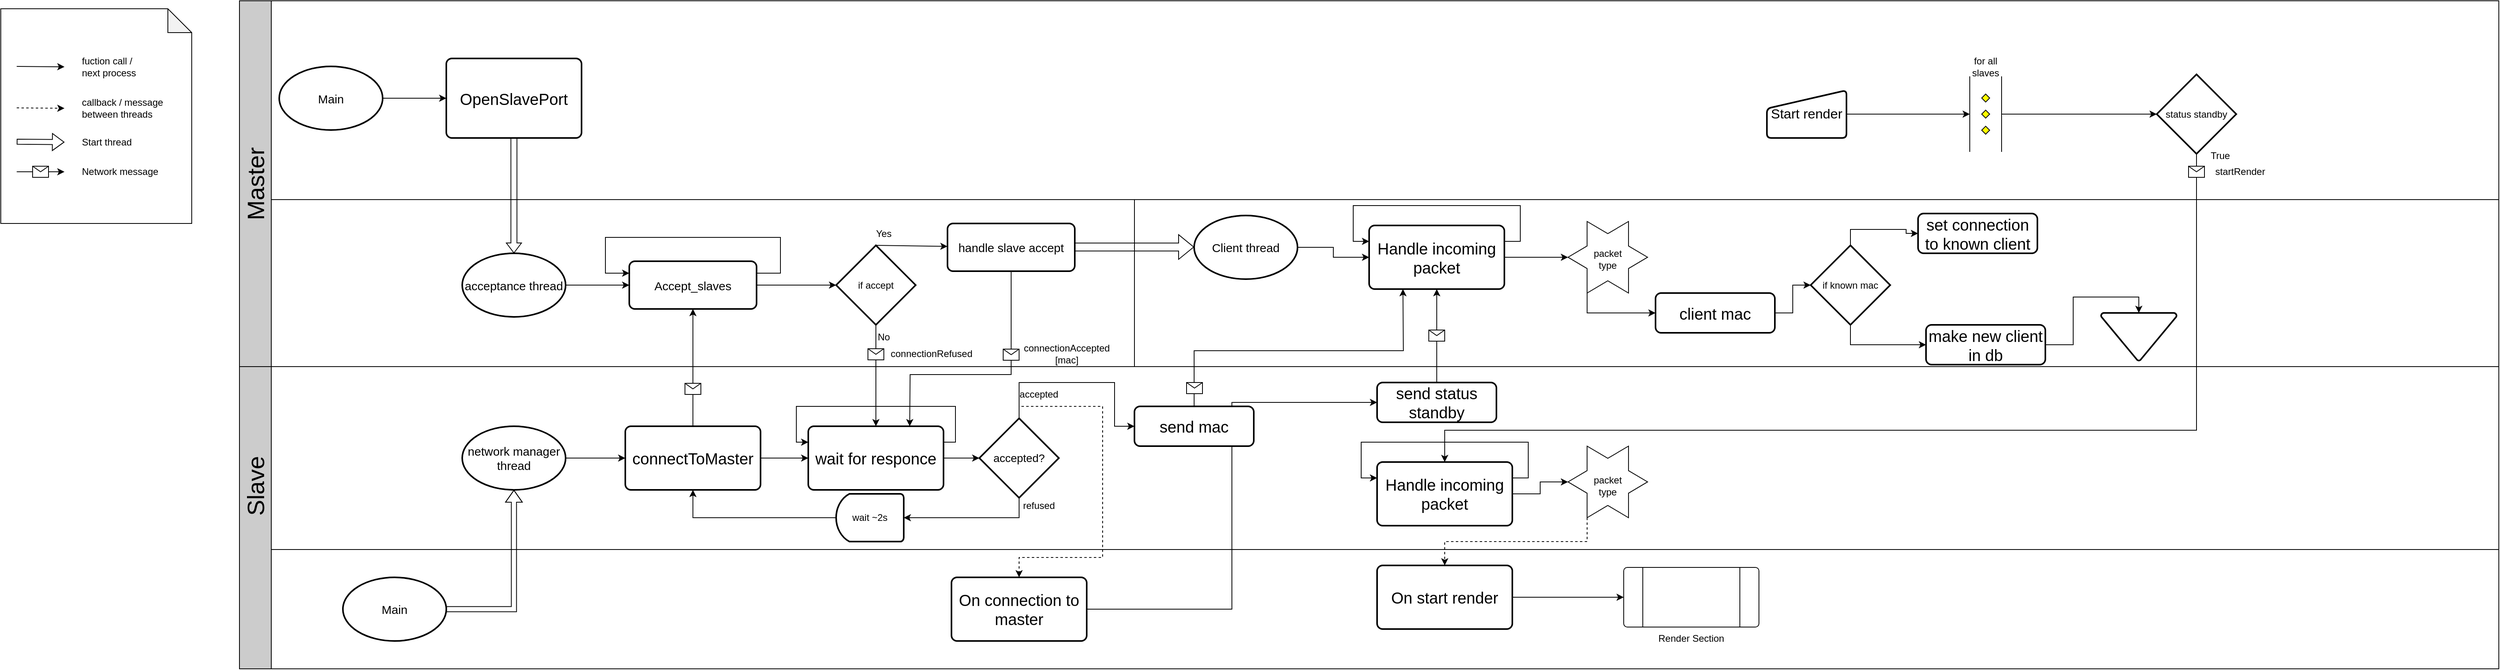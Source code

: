 <mxfile version="24.7.1" type="device">
  <diagram id="prtHgNgQTEPvFCAcTncT" name="Page-1">
    <mxGraphModel dx="3000" dy="1514" grid="1" gridSize="10" guides="1" tooltips="1" connect="1" arrows="1" fold="1" page="1" pageScale="1" pageWidth="1600" pageHeight="900" math="0" shadow="0">
      <root>
        <mxCell id="0" />
        <mxCell id="1" parent="0" />
        <mxCell id="FK0lxCe26ej1Pc23t5L4-82" value="" style="rounded=0;whiteSpace=wrap;html=1;" parent="1" vertex="1">
          <mxGeometry x="380" y="490" width="2800" height="230" as="geometry" />
        </mxCell>
        <mxCell id="FK0lxCe26ej1Pc23t5L4-7" value="" style="rounded=0;whiteSpace=wrap;html=1;labelBackgroundColor=none;fillColor=#CCCCCC;" parent="1" vertex="1">
          <mxGeometry x="340" y="490" width="40" height="380" as="geometry" />
        </mxCell>
        <mxCell id="FK0lxCe26ej1Pc23t5L4-6" value="" style="rounded=0;whiteSpace=wrap;html=1;labelBackgroundColor=none;fillColor=#CCCCCC;" parent="1" vertex="1">
          <mxGeometry x="340" y="30" width="40" height="460" as="geometry" />
        </mxCell>
        <mxCell id="FK0lxCe26ej1Pc23t5L4-1" value="" style="rounded=0;whiteSpace=wrap;html=1;" parent="1" vertex="1">
          <mxGeometry x="380" y="280" width="2035" height="210" as="geometry" />
        </mxCell>
        <mxCell id="FK0lxCe26ej1Pc23t5L4-110" value="" style="rounded=0;whiteSpace=wrap;html=1;" parent="1" vertex="1">
          <mxGeometry x="1465" y="280" width="1715" height="210" as="geometry" />
        </mxCell>
        <mxCell id="FK0lxCe26ej1Pc23t5L4-2" value="" style="rounded=0;whiteSpace=wrap;html=1;" parent="1" vertex="1">
          <mxGeometry x="380" y="720" width="2800" height="150" as="geometry" />
        </mxCell>
        <mxCell id="FK0lxCe26ej1Pc23t5L4-3" value="Master" style="text;html=1;align=center;verticalAlign=middle;whiteSpace=wrap;rounded=0;rotation=-90;fontSize=30;" parent="1" vertex="1">
          <mxGeometry x="310" y="245" width="100" height="30" as="geometry" />
        </mxCell>
        <mxCell id="FK0lxCe26ej1Pc23t5L4-4" value="Slave" style="text;html=1;align=center;verticalAlign=middle;whiteSpace=wrap;rounded=0;rotation=-90;fontSize=30;" parent="1" vertex="1">
          <mxGeometry x="310" y="625" width="100" height="30" as="geometry" />
        </mxCell>
        <mxCell id="FK0lxCe26ej1Pc23t5L4-18" value="connectToMaster" style="rounded=1;whiteSpace=wrap;html=1;absoluteArcSize=1;arcSize=14;strokeWidth=2;fontSize=20;" parent="1" vertex="1">
          <mxGeometry x="825" y="565" width="170" height="80" as="geometry" />
        </mxCell>
        <mxCell id="FK0lxCe26ej1Pc23t5L4-20" value="" style="rounded=0;whiteSpace=wrap;html=1;" parent="1" vertex="1">
          <mxGeometry x="380" y="30" width="2800" height="250" as="geometry" />
        </mxCell>
        <mxCell id="FK0lxCe26ej1Pc23t5L4-17" value="OpenSlavePort" style="rounded=1;whiteSpace=wrap;html=1;absoluteArcSize=1;arcSize=14;strokeWidth=2;fontSize=20;" parent="1" vertex="1">
          <mxGeometry x="600" y="102.5" width="170" height="100" as="geometry" />
        </mxCell>
        <mxCell id="FK0lxCe26ej1Pc23t5L4-22" value="&lt;font style=&quot;font-size: 15px;&quot;&gt;acceptance thread&lt;/font&gt;" style="strokeWidth=2;html=1;shape=mxgraph.flowchart.start_1;whiteSpace=wrap;" parent="1" vertex="1">
          <mxGeometry x="620" y="347.5" width="130" height="80" as="geometry" />
        </mxCell>
        <mxCell id="FK0lxCe26ej1Pc23t5L4-23" value="" style="endArrow=classic;html=1;rounded=0;exitX=0.5;exitY=0;exitDx=0;exitDy=0;entryX=0.5;entryY=1;entryDx=0;entryDy=0;" parent="1" source="FK0lxCe26ej1Pc23t5L4-18" target="FK0lxCe26ej1Pc23t5L4-26" edge="1">
          <mxGeometry relative="1" as="geometry">
            <mxPoint x="1310" y="257.5" as="sourcePoint" />
            <mxPoint x="1410" y="257.5" as="targetPoint" />
          </mxGeometry>
        </mxCell>
        <mxCell id="FK0lxCe26ej1Pc23t5L4-24" value="" style="shape=message;html=1;outlineConnect=0;" parent="FK0lxCe26ej1Pc23t5L4-23" vertex="1">
          <mxGeometry width="20" height="14" relative="1" as="geometry">
            <mxPoint x="-10" y="20" as="offset" />
          </mxGeometry>
        </mxCell>
        <mxCell id="FK0lxCe26ej1Pc23t5L4-26" value="&lt;span style=&quot;font-size: 15px;&quot;&gt;Accept_slaves&lt;/span&gt;" style="rounded=1;whiteSpace=wrap;html=1;absoluteArcSize=1;arcSize=14;strokeWidth=2;" parent="1" vertex="1">
          <mxGeometry x="830" y="357.5" width="160" height="60" as="geometry" />
        </mxCell>
        <mxCell id="FK0lxCe26ej1Pc23t5L4-27" value="" style="endArrow=classic;html=1;rounded=0;exitX=1;exitY=0.5;exitDx=0;exitDy=0;exitPerimeter=0;" parent="1" source="FK0lxCe26ej1Pc23t5L4-22" target="FK0lxCe26ej1Pc23t5L4-26" edge="1">
          <mxGeometry width="50" height="50" relative="1" as="geometry">
            <mxPoint x="1540" y="347.5" as="sourcePoint" />
            <mxPoint x="810" y="387.5" as="targetPoint" />
          </mxGeometry>
        </mxCell>
        <mxCell id="FK0lxCe26ej1Pc23t5L4-28" value="" style="endArrow=classic;html=1;rounded=0;exitX=1;exitY=0.25;exitDx=0;exitDy=0;entryX=0;entryY=0.25;entryDx=0;entryDy=0;" parent="1" source="FK0lxCe26ej1Pc23t5L4-26" target="FK0lxCe26ej1Pc23t5L4-26" edge="1">
          <mxGeometry width="50" height="50" relative="1" as="geometry">
            <mxPoint x="1150" y="397.5" as="sourcePoint" />
            <mxPoint x="1200" y="347.5" as="targetPoint" />
            <Array as="points">
              <mxPoint x="1020" y="372.5" />
              <mxPoint x="1020" y="327.5" />
              <mxPoint x="800" y="327.5" />
              <mxPoint x="800" y="372.5" />
            </Array>
          </mxGeometry>
        </mxCell>
        <mxCell id="FK0lxCe26ej1Pc23t5L4-29" value="" style="shape=flexArrow;endArrow=classic;html=1;rounded=0;exitX=0.5;exitY=1;exitDx=0;exitDy=0;entryX=0.5;entryY=0;entryDx=0;entryDy=0;entryPerimeter=0;width=7.586;endSize=3.821;endWidth=10.44;" parent="1" source="FK0lxCe26ej1Pc23t5L4-17" target="FK0lxCe26ej1Pc23t5L4-22" edge="1">
          <mxGeometry width="50" height="50" relative="1" as="geometry">
            <mxPoint x="1170" y="397.5" as="sourcePoint" />
            <mxPoint x="1220" y="347.5" as="targetPoint" />
          </mxGeometry>
        </mxCell>
        <mxCell id="FK0lxCe26ej1Pc23t5L4-31" value="if accept" style="strokeWidth=2;html=1;shape=mxgraph.flowchart.decision;whiteSpace=wrap;" parent="1" vertex="1">
          <mxGeometry x="1090" y="337.5" width="100" height="100" as="geometry" />
        </mxCell>
        <mxCell id="FK0lxCe26ej1Pc23t5L4-32" value="" style="endArrow=classic;html=1;rounded=0;exitX=1;exitY=0.5;exitDx=0;exitDy=0;entryX=0;entryY=0.5;entryDx=0;entryDy=0;entryPerimeter=0;" parent="1" source="FK0lxCe26ej1Pc23t5L4-26" target="FK0lxCe26ej1Pc23t5L4-31" edge="1">
          <mxGeometry width="50" height="50" relative="1" as="geometry">
            <mxPoint x="1170" y="397.5" as="sourcePoint" />
            <mxPoint x="1220" y="347.5" as="targetPoint" />
          </mxGeometry>
        </mxCell>
        <mxCell id="FK0lxCe26ej1Pc23t5L4-130" style="edgeStyle=orthogonalEdgeStyle;rounded=0;orthogonalLoop=1;jettySize=auto;html=1;exitX=1;exitY=0.5;exitDx=0;exitDy=0;exitPerimeter=0;entryX=0;entryY=0.5;entryDx=0;entryDy=0;" parent="1" source="FK0lxCe26ej1Pc23t5L4-35" target="FK0lxCe26ej1Pc23t5L4-147" edge="1">
          <mxGeometry relative="1" as="geometry">
            <mxPoint x="1700" y="340" as="targetPoint" />
          </mxGeometry>
        </mxCell>
        <mxCell id="FK0lxCe26ej1Pc23t5L4-35" value="&lt;font style=&quot;font-size: 15px;&quot;&gt;Client thread&lt;/font&gt;" style="strokeWidth=2;html=1;shape=mxgraph.flowchart.start_1;whiteSpace=wrap;" parent="1" vertex="1">
          <mxGeometry x="1540" y="300" width="130" height="80" as="geometry" />
        </mxCell>
        <mxCell id="FK0lxCe26ej1Pc23t5L4-38" value="Yes" style="text;html=1;align=center;verticalAlign=middle;whiteSpace=wrap;rounded=0;" parent="1" vertex="1">
          <mxGeometry x="1120" y="307.5" width="60" height="30" as="geometry" />
        </mxCell>
        <mxCell id="FK0lxCe26ej1Pc23t5L4-39" value="No" style="text;html=1;align=center;verticalAlign=middle;whiteSpace=wrap;rounded=0;" parent="1" vertex="1">
          <mxGeometry x="1120" y="437.5" width="60" height="30" as="geometry" />
        </mxCell>
        <mxCell id="FK0lxCe26ej1Pc23t5L4-40" value="" style="endArrow=classic;html=1;rounded=0;exitX=0.5;exitY=1;exitDx=0;exitDy=0;exitPerimeter=0;" parent="1" source="FK0lxCe26ej1Pc23t5L4-31" target="FK0lxCe26ej1Pc23t5L4-89" edge="1">
          <mxGeometry relative="1" as="geometry">
            <mxPoint x="1150" y="397.5" as="sourcePoint" />
            <mxPoint x="1112.727" y="487.5" as="targetPoint" />
          </mxGeometry>
        </mxCell>
        <mxCell id="FK0lxCe26ej1Pc23t5L4-41" value="" style="shape=message;html=1;outlineConnect=0;" parent="FK0lxCe26ej1Pc23t5L4-40" vertex="1">
          <mxGeometry width="20" height="14" relative="1" as="geometry">
            <mxPoint x="-10" y="-34" as="offset" />
          </mxGeometry>
        </mxCell>
        <mxCell id="FK0lxCe26ej1Pc23t5L4-43" value="&lt;font style=&quot;font-size: 15px;&quot;&gt;Main&lt;/font&gt;" style="strokeWidth=2;html=1;shape=mxgraph.flowchart.start_1;whiteSpace=wrap;" parent="1" vertex="1">
          <mxGeometry x="470" y="755" width="130" height="80" as="geometry" />
        </mxCell>
        <mxCell id="FK0lxCe26ej1Pc23t5L4-44" value="&lt;font style=&quot;font-size: 15px;&quot;&gt;Main&lt;/font&gt;" style="strokeWidth=2;html=1;shape=mxgraph.flowchart.start_1;whiteSpace=wrap;" parent="1" vertex="1">
          <mxGeometry x="390" y="112.5" width="130" height="80" as="geometry" />
        </mxCell>
        <mxCell id="FK0lxCe26ej1Pc23t5L4-45" value="" style="endArrow=classic;html=1;rounded=0;exitX=1;exitY=0.5;exitDx=0;exitDy=0;exitPerimeter=0;entryX=0;entryY=0.5;entryDx=0;entryDy=0;" parent="1" source="FK0lxCe26ej1Pc23t5L4-44" target="FK0lxCe26ej1Pc23t5L4-17" edge="1">
          <mxGeometry width="50" height="50" relative="1" as="geometry">
            <mxPoint x="570" y="152.5" as="sourcePoint" />
            <mxPoint x="1130" y="397.5" as="targetPoint" />
          </mxGeometry>
        </mxCell>
        <mxCell id="FK0lxCe26ej1Pc23t5L4-81" value="&lt;font style=&quot;font-size: 15px;&quot;&gt;network manager thread&lt;/font&gt;" style="strokeWidth=2;html=1;shape=mxgraph.flowchart.start_1;whiteSpace=wrap;" parent="1" vertex="1">
          <mxGeometry x="620" y="565" width="130" height="80" as="geometry" />
        </mxCell>
        <mxCell id="FK0lxCe26ej1Pc23t5L4-83" value="" style="endArrow=classic;html=1;rounded=0;exitX=1;exitY=0.5;exitDx=0;exitDy=0;exitPerimeter=0;" parent="1" source="FK0lxCe26ej1Pc23t5L4-81" target="FK0lxCe26ej1Pc23t5L4-18" edge="1">
          <mxGeometry width="50" height="50" relative="1" as="geometry">
            <mxPoint x="1070" y="560" as="sourcePoint" />
            <mxPoint x="1120" y="510" as="targetPoint" />
          </mxGeometry>
        </mxCell>
        <mxCell id="FK0lxCe26ej1Pc23t5L4-84" value="" style="shape=flexArrow;endArrow=classic;html=1;rounded=0;exitX=1;exitY=0.5;exitDx=0;exitDy=0;exitPerimeter=0;entryX=0.5;entryY=1;entryDx=0;entryDy=0;entryPerimeter=0;width=6.512;endSize=4.667;endWidth=13.566;" parent="1" source="FK0lxCe26ej1Pc23t5L4-43" target="FK0lxCe26ej1Pc23t5L4-81" edge="1">
          <mxGeometry width="50" height="50" relative="1" as="geometry">
            <mxPoint x="1070" y="560" as="sourcePoint" />
            <mxPoint x="1120" y="510" as="targetPoint" />
            <Array as="points">
              <mxPoint x="685" y="795" />
            </Array>
          </mxGeometry>
        </mxCell>
        <mxCell id="FK0lxCe26ej1Pc23t5L4-85" value="" style="endArrow=classic;html=1;rounded=0;exitX=0.5;exitY=0;exitDx=0;exitDy=0;exitPerimeter=0;" parent="1" source="FK0lxCe26ej1Pc23t5L4-31" target="FK0lxCe26ej1Pc23t5L4-86" edge="1">
          <mxGeometry width="50" height="50" relative="1" as="geometry">
            <mxPoint x="1070" y="490" as="sourcePoint" />
            <mxPoint x="1120" y="440" as="targetPoint" />
          </mxGeometry>
        </mxCell>
        <mxCell id="FK0lxCe26ej1Pc23t5L4-86" value="&lt;span style=&quot;font-size: 15px;&quot;&gt;handle slave accept&lt;/span&gt;" style="rounded=1;whiteSpace=wrap;html=1;absoluteArcSize=1;arcSize=14;strokeWidth=2;" parent="1" vertex="1">
          <mxGeometry x="1230" y="310" width="160" height="60" as="geometry" />
        </mxCell>
        <mxCell id="FK0lxCe26ej1Pc23t5L4-88" value="" style="endArrow=classic;html=1;rounded=0;exitX=1;exitY=0.5;exitDx=0;exitDy=0;entryX=0;entryY=0.5;entryDx=0;entryDy=0;" parent="1" source="FK0lxCe26ej1Pc23t5L4-18" target="FK0lxCe26ej1Pc23t5L4-89" edge="1">
          <mxGeometry width="50" height="50" relative="1" as="geometry">
            <mxPoint x="1070" y="490" as="sourcePoint" />
            <mxPoint x="1120" y="440" as="targetPoint" />
          </mxGeometry>
        </mxCell>
        <mxCell id="FK0lxCe26ej1Pc23t5L4-89" value="wait for responce" style="rounded=1;whiteSpace=wrap;html=1;absoluteArcSize=1;arcSize=14;strokeWidth=2;fontSize=20;" parent="1" vertex="1">
          <mxGeometry x="1055" y="565" width="170" height="80" as="geometry" />
        </mxCell>
        <mxCell id="FK0lxCe26ej1Pc23t5L4-90" value="connectionRefused" style="text;html=1;align=center;verticalAlign=middle;whiteSpace=wrap;rounded=0;" parent="1" vertex="1">
          <mxGeometry x="1155" y="457.5" width="110" height="32.5" as="geometry" />
        </mxCell>
        <mxCell id="FK0lxCe26ej1Pc23t5L4-91" value="" style="endArrow=classic;html=1;rounded=0;exitX=0.5;exitY=1;exitDx=0;exitDy=0;entryX=0.75;entryY=0;entryDx=0;entryDy=0;" parent="1" source="FK0lxCe26ej1Pc23t5L4-86" target="FK0lxCe26ej1Pc23t5L4-89" edge="1">
          <mxGeometry relative="1" as="geometry">
            <mxPoint x="1110" y="490" as="sourcePoint" />
            <mxPoint x="1210" y="490" as="targetPoint" />
            <Array as="points">
              <mxPoint x="1310" y="500" />
              <mxPoint x="1183" y="500" />
            </Array>
          </mxGeometry>
        </mxCell>
        <mxCell id="FK0lxCe26ej1Pc23t5L4-92" value="" style="shape=message;html=1;outlineConnect=0;" parent="FK0lxCe26ej1Pc23t5L4-91" vertex="1">
          <mxGeometry width="20" height="14" relative="1" as="geometry">
            <mxPoint x="21" y="-32" as="offset" />
          </mxGeometry>
        </mxCell>
        <mxCell id="FK0lxCe26ej1Pc23t5L4-93" value="connectionAccepted [mac]" style="text;html=1;align=center;verticalAlign=middle;whiteSpace=wrap;rounded=0;" parent="1" vertex="1">
          <mxGeometry x="1325" y="457.5" width="110" height="32.5" as="geometry" />
        </mxCell>
        <mxCell id="FK0lxCe26ej1Pc23t5L4-104" style="edgeStyle=orthogonalEdgeStyle;rounded=0;orthogonalLoop=1;jettySize=auto;html=1;exitX=0.5;exitY=1;exitDx=0;exitDy=0;exitPerimeter=0;" parent="1" source="FK0lxCe26ej1Pc23t5L4-94" target="FK0lxCe26ej1Pc23t5L4-103" edge="1">
          <mxGeometry relative="1" as="geometry" />
        </mxCell>
        <mxCell id="FK0lxCe26ej1Pc23t5L4-94" value="&lt;font style=&quot;font-size: 14px;&quot;&gt;accepted?&lt;/font&gt;" style="strokeWidth=2;html=1;shape=mxgraph.flowchart.decision;whiteSpace=wrap;" parent="1" vertex="1">
          <mxGeometry x="1270" y="555" width="100" height="100" as="geometry" />
        </mxCell>
        <mxCell id="FK0lxCe26ej1Pc23t5L4-98" style="edgeStyle=orthogonalEdgeStyle;rounded=0;orthogonalLoop=1;jettySize=auto;html=1;exitX=1;exitY=0.5;exitDx=0;exitDy=0;entryX=0;entryY=0.5;entryDx=0;entryDy=0;entryPerimeter=0;" parent="1" source="FK0lxCe26ej1Pc23t5L4-89" target="FK0lxCe26ej1Pc23t5L4-94" edge="1">
          <mxGeometry relative="1" as="geometry" />
        </mxCell>
        <mxCell id="FK0lxCe26ej1Pc23t5L4-100" value="accepted" style="text;html=1;align=center;verticalAlign=middle;whiteSpace=wrap;rounded=0;" parent="1" vertex="1">
          <mxGeometry x="1315" y="510" width="60" height="30" as="geometry" />
        </mxCell>
        <mxCell id="FK0lxCe26ej1Pc23t5L4-101" value="refused" style="text;html=1;align=center;verticalAlign=middle;whiteSpace=wrap;rounded=0;" parent="1" vertex="1">
          <mxGeometry x="1315" y="650" width="60" height="30" as="geometry" />
        </mxCell>
        <mxCell id="FK0lxCe26ej1Pc23t5L4-105" style="edgeStyle=orthogonalEdgeStyle;rounded=0;orthogonalLoop=1;jettySize=auto;html=1;exitX=1;exitY=0.5;exitDx=0;exitDy=0;exitPerimeter=0;entryX=0.5;entryY=1;entryDx=0;entryDy=0;" parent="1" source="FK0lxCe26ej1Pc23t5L4-103" target="FK0lxCe26ej1Pc23t5L4-18" edge="1">
          <mxGeometry relative="1" as="geometry" />
        </mxCell>
        <mxCell id="FK0lxCe26ej1Pc23t5L4-103" value="wait ~2s" style="strokeWidth=2;html=1;shape=mxgraph.flowchart.delay;whiteSpace=wrap;flipV=1;flipH=1;" parent="1" vertex="1">
          <mxGeometry x="1090" y="650" width="85" height="60" as="geometry" />
        </mxCell>
        <mxCell id="FK0lxCe26ej1Pc23t5L4-109" value="" style="shape=flexArrow;endArrow=classic;html=1;rounded=0;exitX=1;exitY=0.5;exitDx=0;exitDy=0;entryX=0;entryY=0.5;entryDx=0;entryDy=0;entryPerimeter=0;" parent="1" edge="1">
          <mxGeometry width="50" height="50" relative="1" as="geometry">
            <mxPoint x="1390.0" y="339.58" as="sourcePoint" />
            <mxPoint x="1540" y="339.58" as="targetPoint" />
          </mxGeometry>
        </mxCell>
        <mxCell id="FK0lxCe26ej1Pc23t5L4-112" value="" style="endArrow=classic;html=1;rounded=0;dashed=1;entryX=0.5;entryY=0;entryDx=0;entryDy=0;" parent="1" target="FK0lxCe26ej1Pc23t5L4-113" edge="1">
          <mxGeometry width="50" height="50" relative="1" as="geometry">
            <mxPoint x="1320" y="555" as="sourcePoint" />
            <mxPoint x="1370" y="505" as="targetPoint" />
            <Array as="points">
              <mxPoint x="1320" y="540" />
              <mxPoint x="1425" y="540" />
              <mxPoint x="1425" y="730" />
              <mxPoint x="1320" y="730" />
            </Array>
          </mxGeometry>
        </mxCell>
        <mxCell id="llkNwnZHCi1UfEM8DvJ5-8" style="edgeStyle=orthogonalEdgeStyle;rounded=0;orthogonalLoop=1;jettySize=auto;html=1;exitX=1;exitY=0.5;exitDx=0;exitDy=0;entryX=0;entryY=0.5;entryDx=0;entryDy=0;" edge="1" parent="1" source="FK0lxCe26ej1Pc23t5L4-113" target="FK0lxCe26ej1Pc23t5L4-143">
          <mxGeometry relative="1" as="geometry" />
        </mxCell>
        <mxCell id="FK0lxCe26ej1Pc23t5L4-113" value="On connection to master" style="rounded=1;whiteSpace=wrap;html=1;absoluteArcSize=1;arcSize=14;strokeWidth=2;fontSize=20;" parent="1" vertex="1">
          <mxGeometry x="1235" y="755" width="170" height="80" as="geometry" />
        </mxCell>
        <mxCell id="FK0lxCe26ej1Pc23t5L4-114" value="" style="shape=note;whiteSpace=wrap;html=1;backgroundOutline=1;darkOpacity=0.05;" parent="1" vertex="1">
          <mxGeometry x="40" y="40" width="240" height="270" as="geometry" />
        </mxCell>
        <mxCell id="FK0lxCe26ej1Pc23t5L4-115" value="" style="endArrow=classic;html=1;rounded=0;" parent="1" edge="1">
          <mxGeometry width="50" height="50" relative="1" as="geometry">
            <mxPoint x="60" y="112.5" as="sourcePoint" />
            <mxPoint x="120" y="113" as="targetPoint" />
          </mxGeometry>
        </mxCell>
        <mxCell id="FK0lxCe26ej1Pc23t5L4-116" value="fuction call / next process" style="text;html=1;align=left;verticalAlign=middle;whiteSpace=wrap;rounded=0;" parent="1" vertex="1">
          <mxGeometry x="140" y="97.5" width="80" height="30" as="geometry" />
        </mxCell>
        <mxCell id="FK0lxCe26ej1Pc23t5L4-117" value="" style="endArrow=classic;html=1;rounded=0;dashed=1;" parent="1" edge="1">
          <mxGeometry width="50" height="50" relative="1" as="geometry">
            <mxPoint x="60" y="164.66" as="sourcePoint" />
            <mxPoint x="120" y="165.16" as="targetPoint" />
          </mxGeometry>
        </mxCell>
        <mxCell id="FK0lxCe26ej1Pc23t5L4-118" value="callback / message between threads" style="text;html=1;align=left;verticalAlign=middle;whiteSpace=wrap;rounded=0;" parent="1" vertex="1">
          <mxGeometry x="140" y="150" width="120" height="30" as="geometry" />
        </mxCell>
        <mxCell id="FK0lxCe26ej1Pc23t5L4-119" value="" style="shape=flexArrow;endArrow=classic;html=1;rounded=0;width=6.4;endSize=4.552;endWidth=14.08;" parent="1" edge="1">
          <mxGeometry width="50" height="50" relative="1" as="geometry">
            <mxPoint x="60" y="207.22" as="sourcePoint" />
            <mxPoint x="120" y="207.72" as="targetPoint" />
          </mxGeometry>
        </mxCell>
        <mxCell id="FK0lxCe26ej1Pc23t5L4-120" value="Start thread" style="text;html=1;align=left;verticalAlign=middle;whiteSpace=wrap;rounded=0;" parent="1" vertex="1">
          <mxGeometry x="140" y="192.5" width="120" height="30" as="geometry" />
        </mxCell>
        <mxCell id="FK0lxCe26ej1Pc23t5L4-123" value="" style="endArrow=classic;html=1;rounded=0;" parent="1" edge="1">
          <mxGeometry relative="1" as="geometry">
            <mxPoint x="60" y="245" as="sourcePoint" />
            <mxPoint x="120" y="245" as="targetPoint" />
          </mxGeometry>
        </mxCell>
        <mxCell id="FK0lxCe26ej1Pc23t5L4-124" value="" style="shape=message;html=1;outlineConnect=0;" parent="FK0lxCe26ej1Pc23t5L4-123" vertex="1">
          <mxGeometry width="20" height="14" relative="1" as="geometry">
            <mxPoint x="-10" y="-7" as="offset" />
          </mxGeometry>
        </mxCell>
        <mxCell id="FK0lxCe26ej1Pc23t5L4-125" value="Network message" style="text;html=1;align=left;verticalAlign=middle;whiteSpace=wrap;rounded=0;" parent="1" vertex="1">
          <mxGeometry x="140" y="230" width="120" height="30" as="geometry" />
        </mxCell>
        <mxCell id="FK0lxCe26ej1Pc23t5L4-133" value="Handle incoming packet" style="rounded=1;whiteSpace=wrap;html=1;absoluteArcSize=1;arcSize=14;strokeWidth=2;fontSize=20;" parent="1" vertex="1">
          <mxGeometry x="1770" y="610" width="170" height="80" as="geometry" />
        </mxCell>
        <mxCell id="FK0lxCe26ej1Pc23t5L4-134" style="edgeStyle=orthogonalEdgeStyle;rounded=0;orthogonalLoop=1;jettySize=auto;html=1;exitX=1;exitY=0.25;exitDx=0;exitDy=0;entryX=0;entryY=0.25;entryDx=0;entryDy=0;" parent="1" source="FK0lxCe26ej1Pc23t5L4-89" target="FK0lxCe26ej1Pc23t5L4-89" edge="1">
          <mxGeometry relative="1" as="geometry">
            <Array as="points">
              <mxPoint x="1240" y="585" />
              <mxPoint x="1240" y="540" />
              <mxPoint x="1040" y="540" />
              <mxPoint x="1040" y="585" />
            </Array>
          </mxGeometry>
        </mxCell>
        <mxCell id="FK0lxCe26ej1Pc23t5L4-137" style="edgeStyle=orthogonalEdgeStyle;rounded=0;orthogonalLoop=1;jettySize=auto;html=1;exitX=1;exitY=0.25;exitDx=0;exitDy=0;entryX=0;entryY=0.25;entryDx=0;entryDy=0;" parent="1" source="FK0lxCe26ej1Pc23t5L4-133" target="FK0lxCe26ej1Pc23t5L4-133" edge="1">
          <mxGeometry relative="1" as="geometry">
            <Array as="points">
              <mxPoint x="1960" y="630" />
              <mxPoint x="1960" y="585" />
              <mxPoint x="1750" y="585" />
              <mxPoint x="1750" y="630" />
            </Array>
          </mxGeometry>
        </mxCell>
        <mxCell id="FK0lxCe26ej1Pc23t5L4-143" value="send status standby" style="rounded=1;whiteSpace=wrap;html=1;absoluteArcSize=1;arcSize=14;strokeWidth=2;fontSize=20;" parent="1" vertex="1">
          <mxGeometry x="1770" y="510" width="150" height="50" as="geometry" />
        </mxCell>
        <mxCell id="FK0lxCe26ej1Pc23t5L4-147" value="Handle incoming packet" style="rounded=1;whiteSpace=wrap;html=1;absoluteArcSize=1;arcSize=14;strokeWidth=2;fontSize=20;" parent="1" vertex="1">
          <mxGeometry x="1760" y="312.5" width="170" height="80" as="geometry" />
        </mxCell>
        <mxCell id="FK0lxCe26ej1Pc23t5L4-148" style="edgeStyle=orthogonalEdgeStyle;rounded=0;orthogonalLoop=1;jettySize=auto;html=1;exitX=1;exitY=0.25;exitDx=0;exitDy=0;entryX=0;entryY=0.25;entryDx=0;entryDy=0;" parent="1" source="FK0lxCe26ej1Pc23t5L4-147" target="FK0lxCe26ej1Pc23t5L4-147" edge="1">
          <mxGeometry relative="1" as="geometry">
            <Array as="points">
              <mxPoint x="1950" y="332.5" />
              <mxPoint x="1950" y="287.5" />
              <mxPoint x="1740" y="287.5" />
              <mxPoint x="1740" y="332.5" />
            </Array>
          </mxGeometry>
        </mxCell>
        <mxCell id="h5xBWNq6yWqlv5Osb9bo-3" style="edgeStyle=orthogonalEdgeStyle;rounded=0;orthogonalLoop=1;jettySize=auto;html=1;exitX=1;exitY=0.5;exitDx=0;exitDy=0;" parent="1" source="FK0lxCe26ej1Pc23t5L4-150" target="h5xBWNq6yWqlv5Osb9bo-2" edge="1">
          <mxGeometry relative="1" as="geometry" />
        </mxCell>
        <mxCell id="FK0lxCe26ej1Pc23t5L4-150" value="&lt;font style=&quot;font-size: 17px;&quot;&gt;Start render&lt;/font&gt;" style="html=1;strokeWidth=2;shape=manualInput;whiteSpace=wrap;rounded=1;size=23;arcSize=11;" parent="1" vertex="1">
          <mxGeometry x="2260" y="142.5" width="100" height="60" as="geometry" />
        </mxCell>
        <mxCell id="h5xBWNq6yWqlv5Osb9bo-4" style="edgeStyle=orthogonalEdgeStyle;rounded=0;orthogonalLoop=1;jettySize=auto;html=1;exitX=0.5;exitY=1;exitDx=0;exitDy=0;exitPerimeter=0;" parent="1" source="h5xBWNq6yWqlv5Osb9bo-2" target="h5xBWNq6yWqlv5Osb9bo-7" edge="1">
          <mxGeometry relative="1" as="geometry">
            <mxPoint x="2660" y="172.6" as="targetPoint" />
          </mxGeometry>
        </mxCell>
        <mxCell id="h5xBWNq6yWqlv5Osb9bo-2" value="" style="verticalLabelPosition=bottom;verticalAlign=top;html=1;shape=mxgraph.flowchart.parallel_mode;pointerEvents=1;rotation=-90;" parent="1" vertex="1">
          <mxGeometry x="2487.5" y="152.5" width="95" height="40" as="geometry" />
        </mxCell>
        <mxCell id="h5xBWNq6yWqlv5Osb9bo-5" value="for all slaves" style="text;html=1;align=center;verticalAlign=middle;whiteSpace=wrap;rounded=0;" parent="1" vertex="1">
          <mxGeometry x="2505" y="97.5" width="60" height="30" as="geometry" />
        </mxCell>
        <mxCell id="h5xBWNq6yWqlv5Osb9bo-7" value="status standby" style="strokeWidth=2;html=1;shape=mxgraph.flowchart.decision;whiteSpace=wrap;" parent="1" vertex="1">
          <mxGeometry x="2750" y="122.5" width="100" height="100" as="geometry" />
        </mxCell>
        <mxCell id="h5xBWNq6yWqlv5Osb9bo-9" value="Render Section" style="verticalLabelPosition=bottom;verticalAlign=top;html=1;shape=process;whiteSpace=wrap;rounded=1;size=0.14;arcSize=6;" parent="1" vertex="1">
          <mxGeometry x="2080" y="742.5" width="170" height="75" as="geometry" />
        </mxCell>
        <mxCell id="h5xBWNq6yWqlv5Osb9bo-10" value="" style="endArrow=classic;html=1;rounded=0;exitX=0.5;exitY=1;exitDx=0;exitDy=0;exitPerimeter=0;entryX=0.5;entryY=0;entryDx=0;entryDy=0;" parent="1" source="h5xBWNq6yWqlv5Osb9bo-7" target="FK0lxCe26ej1Pc23t5L4-133" edge="1">
          <mxGeometry relative="1" as="geometry">
            <mxPoint x="1860" y="390" as="sourcePoint" />
            <mxPoint x="1960" y="390" as="targetPoint" />
            <Array as="points">
              <mxPoint x="2800" y="570" />
              <mxPoint x="1855" y="570" />
            </Array>
          </mxGeometry>
        </mxCell>
        <mxCell id="h5xBWNq6yWqlv5Osb9bo-11" value="" style="shape=message;html=1;outlineConnect=0;" parent="h5xBWNq6yWqlv5Osb9bo-10" vertex="1">
          <mxGeometry width="20" height="14" relative="1" as="geometry">
            <mxPoint x="309" y="-332" as="offset" />
          </mxGeometry>
        </mxCell>
        <mxCell id="h5xBWNq6yWqlv5Osb9bo-12" value="startRender" style="text;html=1;align=center;verticalAlign=middle;whiteSpace=wrap;rounded=0;" parent="1" vertex="1">
          <mxGeometry x="2820" y="235" width="70" height="20" as="geometry" />
        </mxCell>
        <mxCell id="h5xBWNq6yWqlv5Osb9bo-13" value="True" style="text;html=1;align=center;verticalAlign=middle;whiteSpace=wrap;rounded=0;" parent="1" vertex="1">
          <mxGeometry x="2810" y="215" width="40" height="20" as="geometry" />
        </mxCell>
        <mxCell id="h5xBWNq6yWqlv5Osb9bo-20" style="edgeStyle=orthogonalEdgeStyle;rounded=0;orthogonalLoop=1;jettySize=auto;html=1;exitX=1;exitY=0.5;exitDx=0;exitDy=0;entryX=0;entryY=0.5;entryDx=0;entryDy=0;" parent="1" source="h5xBWNq6yWqlv5Osb9bo-14" target="h5xBWNq6yWqlv5Osb9bo-9" edge="1">
          <mxGeometry relative="1" as="geometry" />
        </mxCell>
        <mxCell id="h5xBWNq6yWqlv5Osb9bo-14" value="On start render" style="rounded=1;whiteSpace=wrap;html=1;absoluteArcSize=1;arcSize=14;strokeWidth=2;fontSize=20;" parent="1" vertex="1">
          <mxGeometry x="1770" y="740" width="170" height="80" as="geometry" />
        </mxCell>
        <mxCell id="h5xBWNq6yWqlv5Osb9bo-19" style="edgeStyle=orthogonalEdgeStyle;rounded=0;orthogonalLoop=1;jettySize=auto;html=1;exitX=0.24;exitY=1;exitDx=0;exitDy=0;exitPerimeter=0;entryX=0.5;entryY=0;entryDx=0;entryDy=0;dashed=1;" parent="1" source="h5xBWNq6yWqlv5Osb9bo-16" target="h5xBWNq6yWqlv5Osb9bo-14" edge="1">
          <mxGeometry relative="1" as="geometry" />
        </mxCell>
        <mxCell id="h5xBWNq6yWqlv5Osb9bo-16" value="" style="verticalLabelPosition=bottom;verticalAlign=top;html=1;shape=mxgraph.basic.6_point_star" parent="1" vertex="1">
          <mxGeometry x="2010" y="590" width="100" height="90" as="geometry" />
        </mxCell>
        <mxCell id="h5xBWNq6yWqlv5Osb9bo-17" style="edgeStyle=orthogonalEdgeStyle;rounded=0;orthogonalLoop=1;jettySize=auto;html=1;exitX=1;exitY=0.5;exitDx=0;exitDy=0;entryX=0;entryY=0.5;entryDx=0;entryDy=0;entryPerimeter=0;" parent="1" source="FK0lxCe26ej1Pc23t5L4-133" target="h5xBWNq6yWqlv5Osb9bo-16" edge="1">
          <mxGeometry relative="1" as="geometry" />
        </mxCell>
        <mxCell id="h5xBWNq6yWqlv5Osb9bo-18" value="packet type" style="text;html=1;align=center;verticalAlign=middle;whiteSpace=wrap;rounded=0;" parent="1" vertex="1">
          <mxGeometry x="2030" y="625" width="60" height="30" as="geometry" />
        </mxCell>
        <mxCell id="llkNwnZHCi1UfEM8DvJ5-1" value="" style="endArrow=classic;html=1;rounded=0;exitX=0.5;exitY=0;exitDx=0;exitDy=0;entryX=0.5;entryY=1;entryDx=0;entryDy=0;" edge="1" parent="1" source="FK0lxCe26ej1Pc23t5L4-143" target="FK0lxCe26ej1Pc23t5L4-147">
          <mxGeometry relative="1" as="geometry">
            <mxPoint x="1690" y="540" as="sourcePoint" />
            <mxPoint x="1790" y="540" as="targetPoint" />
          </mxGeometry>
        </mxCell>
        <mxCell id="llkNwnZHCi1UfEM8DvJ5-2" value="" style="shape=message;html=1;outlineConnect=0;" vertex="1" parent="llkNwnZHCi1UfEM8DvJ5-1">
          <mxGeometry width="20" height="14" relative="1" as="geometry">
            <mxPoint x="-10" y="-7" as="offset" />
          </mxGeometry>
        </mxCell>
        <mxCell id="llkNwnZHCi1UfEM8DvJ5-4" value="send mac" style="rounded=1;whiteSpace=wrap;html=1;absoluteArcSize=1;arcSize=14;strokeWidth=2;fontSize=20;" vertex="1" parent="1">
          <mxGeometry x="1465" y="540" width="150" height="50" as="geometry" />
        </mxCell>
        <mxCell id="llkNwnZHCi1UfEM8DvJ5-5" value="" style="endArrow=classic;html=1;rounded=0;exitX=0.5;exitY=0;exitDx=0;exitDy=0;entryX=0.25;entryY=1;entryDx=0;entryDy=0;" edge="1" parent="1" source="llkNwnZHCi1UfEM8DvJ5-4" target="FK0lxCe26ej1Pc23t5L4-147">
          <mxGeometry relative="1" as="geometry">
            <mxPoint x="1470" y="520" as="sourcePoint" />
            <mxPoint x="1570" y="520" as="targetPoint" />
            <Array as="points">
              <mxPoint x="1540" y="470" />
              <mxPoint x="1803" y="470" />
            </Array>
          </mxGeometry>
        </mxCell>
        <mxCell id="llkNwnZHCi1UfEM8DvJ5-6" value="" style="shape=message;html=1;outlineConnect=0;" vertex="1" parent="llkNwnZHCi1UfEM8DvJ5-5">
          <mxGeometry width="20" height="14" relative="1" as="geometry">
            <mxPoint x="-145" y="40" as="offset" />
          </mxGeometry>
        </mxCell>
        <mxCell id="llkNwnZHCi1UfEM8DvJ5-7" value="" style="endArrow=classic;html=1;rounded=0;exitX=0.5;exitY=0;exitDx=0;exitDy=0;exitPerimeter=0;entryX=0;entryY=0.5;entryDx=0;entryDy=0;" edge="1" parent="1" source="FK0lxCe26ej1Pc23t5L4-94" target="llkNwnZHCi1UfEM8DvJ5-4">
          <mxGeometry width="50" height="50" relative="1" as="geometry">
            <mxPoint x="1430" y="610" as="sourcePoint" />
            <mxPoint x="1480" y="560" as="targetPoint" />
            <Array as="points">
              <mxPoint x="1320" y="510" />
              <mxPoint x="1440" y="510" />
              <mxPoint x="1440" y="565" />
            </Array>
          </mxGeometry>
        </mxCell>
        <mxCell id="llkNwnZHCi1UfEM8DvJ5-14" style="edgeStyle=orthogonalEdgeStyle;rounded=0;orthogonalLoop=1;jettySize=auto;html=1;exitX=0.24;exitY=1;exitDx=0;exitDy=0;exitPerimeter=0;entryX=0;entryY=0.5;entryDx=0;entryDy=0;" edge="1" parent="1" source="llkNwnZHCi1UfEM8DvJ5-9" target="llkNwnZHCi1UfEM8DvJ5-13">
          <mxGeometry relative="1" as="geometry" />
        </mxCell>
        <mxCell id="llkNwnZHCi1UfEM8DvJ5-9" value="" style="verticalLabelPosition=bottom;verticalAlign=top;html=1;shape=mxgraph.basic.6_point_star" vertex="1" parent="1">
          <mxGeometry x="2010" y="307.5" width="100" height="90" as="geometry" />
        </mxCell>
        <mxCell id="llkNwnZHCi1UfEM8DvJ5-10" value="packet type" style="text;html=1;align=center;verticalAlign=middle;whiteSpace=wrap;rounded=0;" vertex="1" parent="1">
          <mxGeometry x="2030" y="340" width="60" height="30" as="geometry" />
        </mxCell>
        <mxCell id="llkNwnZHCi1UfEM8DvJ5-11" style="edgeStyle=orthogonalEdgeStyle;rounded=0;orthogonalLoop=1;jettySize=auto;html=1;exitX=1;exitY=0.5;exitDx=0;exitDy=0;entryX=0;entryY=0.5;entryDx=0;entryDy=0;entryPerimeter=0;" edge="1" parent="1" source="FK0lxCe26ej1Pc23t5L4-147" target="llkNwnZHCi1UfEM8DvJ5-9">
          <mxGeometry relative="1" as="geometry" />
        </mxCell>
        <mxCell id="llkNwnZHCi1UfEM8DvJ5-18" style="edgeStyle=orthogonalEdgeStyle;rounded=0;orthogonalLoop=1;jettySize=auto;html=1;exitX=0.5;exitY=0;exitDx=0;exitDy=0;exitPerimeter=0;entryX=0;entryY=0.5;entryDx=0;entryDy=0;" edge="1" parent="1" source="llkNwnZHCi1UfEM8DvJ5-12" target="llkNwnZHCi1UfEM8DvJ5-17">
          <mxGeometry relative="1" as="geometry" />
        </mxCell>
        <mxCell id="llkNwnZHCi1UfEM8DvJ5-20" style="edgeStyle=orthogonalEdgeStyle;rounded=0;orthogonalLoop=1;jettySize=auto;html=1;exitX=0.5;exitY=1;exitDx=0;exitDy=0;exitPerimeter=0;entryX=0;entryY=0.5;entryDx=0;entryDy=0;" edge="1" parent="1" source="llkNwnZHCi1UfEM8DvJ5-12" target="llkNwnZHCi1UfEM8DvJ5-19">
          <mxGeometry relative="1" as="geometry" />
        </mxCell>
        <mxCell id="llkNwnZHCi1UfEM8DvJ5-12" value="if known mac" style="strokeWidth=2;html=1;shape=mxgraph.flowchart.decision;whiteSpace=wrap;" vertex="1" parent="1">
          <mxGeometry x="2315" y="337.5" width="100" height="100" as="geometry" />
        </mxCell>
        <mxCell id="llkNwnZHCi1UfEM8DvJ5-13" value="client mac" style="rounded=1;whiteSpace=wrap;html=1;absoluteArcSize=1;arcSize=14;strokeWidth=2;fontSize=20;" vertex="1" parent="1">
          <mxGeometry x="2120" y="397.5" width="150" height="50" as="geometry" />
        </mxCell>
        <mxCell id="llkNwnZHCi1UfEM8DvJ5-15" style="edgeStyle=orthogonalEdgeStyle;rounded=0;orthogonalLoop=1;jettySize=auto;html=1;exitX=1;exitY=0.5;exitDx=0;exitDy=0;entryX=0;entryY=0.5;entryDx=0;entryDy=0;entryPerimeter=0;" edge="1" parent="1" source="llkNwnZHCi1UfEM8DvJ5-13" target="llkNwnZHCi1UfEM8DvJ5-12">
          <mxGeometry relative="1" as="geometry" />
        </mxCell>
        <mxCell id="llkNwnZHCi1UfEM8DvJ5-17" value="set connection to known client" style="rounded=1;whiteSpace=wrap;html=1;absoluteArcSize=1;arcSize=14;strokeWidth=2;fontSize=20;" vertex="1" parent="1">
          <mxGeometry x="2450" y="297.5" width="150" height="50" as="geometry" />
        </mxCell>
        <mxCell id="llkNwnZHCi1UfEM8DvJ5-19" value="make new client in db" style="rounded=1;whiteSpace=wrap;html=1;absoluteArcSize=1;arcSize=14;strokeWidth=2;fontSize=20;" vertex="1" parent="1">
          <mxGeometry x="2460" y="437.5" width="150" height="50" as="geometry" />
        </mxCell>
        <mxCell id="llkNwnZHCi1UfEM8DvJ5-21" value="" style="strokeWidth=2;html=1;shape=mxgraph.flowchart.merge_or_storage;whiteSpace=wrap;" vertex="1" parent="1">
          <mxGeometry x="2680" y="422.5" width="95" height="60" as="geometry" />
        </mxCell>
        <mxCell id="llkNwnZHCi1UfEM8DvJ5-23" style="edgeStyle=orthogonalEdgeStyle;rounded=0;orthogonalLoop=1;jettySize=auto;html=1;exitX=1;exitY=0.5;exitDx=0;exitDy=0;entryX=0.5;entryY=0;entryDx=0;entryDy=0;entryPerimeter=0;" edge="1" parent="1" source="llkNwnZHCi1UfEM8DvJ5-19" target="llkNwnZHCi1UfEM8DvJ5-21">
          <mxGeometry relative="1" as="geometry" />
        </mxCell>
      </root>
    </mxGraphModel>
  </diagram>
</mxfile>
